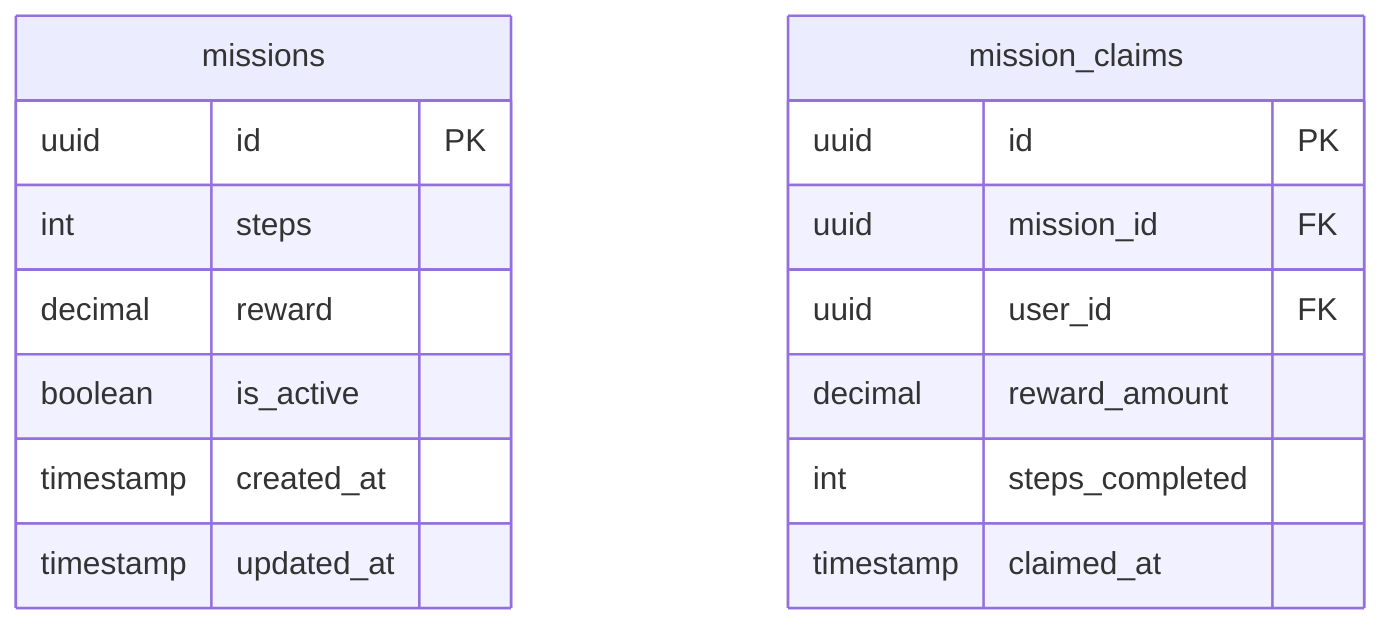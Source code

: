 erDiagram
    missions {
        uuid id PK
        int steps
        decimal reward
        boolean is_active
        timestamp created_at
        timestamp updated_at
    }
    mission_claims {
        uuid id PK
        uuid mission_id FK
        uuid user_id FK
        decimal reward_amount
        int steps_completed
        timestamp claimed_at
    }